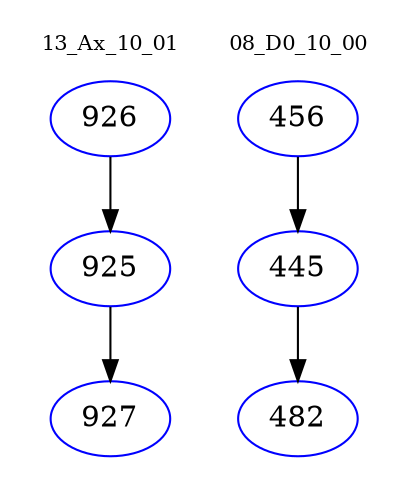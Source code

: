 digraph{
subgraph cluster_0 {
color = white
label = "13_Ax_10_01";
fontsize=10;
T0_926 [label="926", color="blue"]
T0_926 -> T0_925 [color="black"]
T0_925 [label="925", color="blue"]
T0_925 -> T0_927 [color="black"]
T0_927 [label="927", color="blue"]
}
subgraph cluster_1 {
color = white
label = "08_D0_10_00";
fontsize=10;
T1_456 [label="456", color="blue"]
T1_456 -> T1_445 [color="black"]
T1_445 [label="445", color="blue"]
T1_445 -> T1_482 [color="black"]
T1_482 [label="482", color="blue"]
}
}
